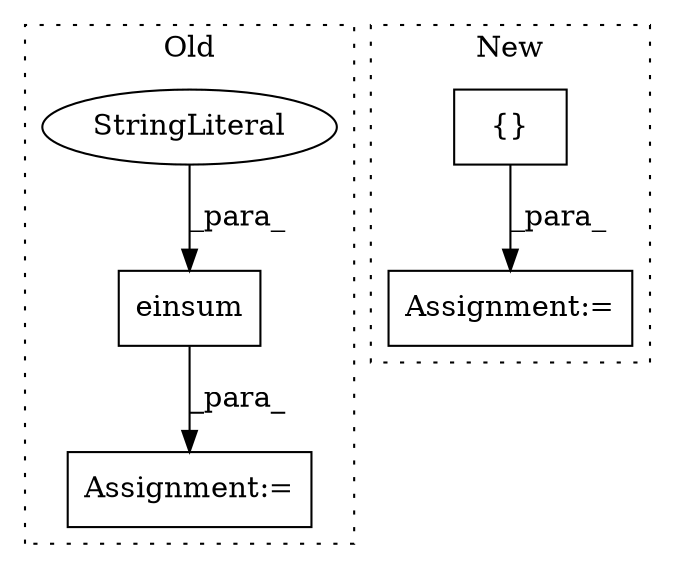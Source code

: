 digraph G {
subgraph cluster0 {
1 [label="einsum" a="32" s="3106,3217" l="7,1" shape="box"];
4 [label="Assignment:=" a="7" s="3087" l="1" shape="box"];
5 [label="StringLiteral" a="45" s="3113" l="12" shape="ellipse"];
label = "Old";
style="dotted";
}
subgraph cluster1 {
2 [label="{}" a="4" s="3974,3989" l="1,1" shape="box"];
3 [label="Assignment:=" a="7" s="3940" l="1" shape="box"];
label = "New";
style="dotted";
}
1 -> 4 [label="_para_"];
2 -> 3 [label="_para_"];
5 -> 1 [label="_para_"];
}